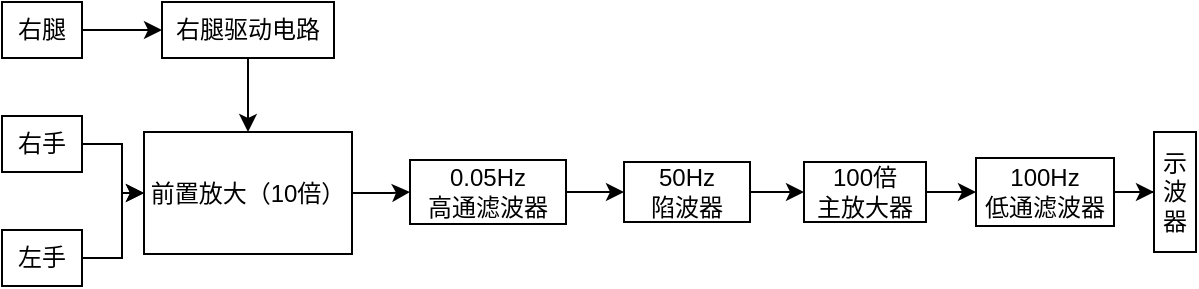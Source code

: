 <mxfile version="22.1.2" type="github">
  <diagram name="第 1 页" id="x5ycNyDfoJD97KXTtvuO">
    <mxGraphModel dx="842" dy="506" grid="0" gridSize="10" guides="1" tooltips="1" connect="1" arrows="1" fold="1" page="1" pageScale="1" pageWidth="827" pageHeight="1169" math="0" shadow="0">
      <root>
        <mxCell id="0" />
        <mxCell id="1" parent="0" />
        <mxCell id="P_WtD1KpSbewv5TmSZpe-9" value="示波器" style="rounded=0;whiteSpace=wrap;html=1;" vertex="1" parent="1">
          <mxGeometry x="693" y="388" width="21" height="60" as="geometry" />
        </mxCell>
        <mxCell id="P_WtD1KpSbewv5TmSZpe-28" value="" style="edgeStyle=orthogonalEdgeStyle;rounded=0;orthogonalLoop=1;jettySize=auto;html=1;" edge="1" parent="1" source="P_WtD1KpSbewv5TmSZpe-10" target="P_WtD1KpSbewv5TmSZpe-9">
          <mxGeometry relative="1" as="geometry" />
        </mxCell>
        <mxCell id="P_WtD1KpSbewv5TmSZpe-10" value="&lt;div&gt;100Hz&lt;/div&gt;&lt;div&gt;低通滤波器&lt;/div&gt;" style="rounded=0;whiteSpace=wrap;html=1;" vertex="1" parent="1">
          <mxGeometry x="604" y="401" width="69" height="34" as="geometry" />
        </mxCell>
        <mxCell id="P_WtD1KpSbewv5TmSZpe-27" value="" style="edgeStyle=orthogonalEdgeStyle;rounded=0;orthogonalLoop=1;jettySize=auto;html=1;" edge="1" parent="1" source="P_WtD1KpSbewv5TmSZpe-11" target="P_WtD1KpSbewv5TmSZpe-10">
          <mxGeometry relative="1" as="geometry" />
        </mxCell>
        <mxCell id="P_WtD1KpSbewv5TmSZpe-11" value="&lt;div&gt;100倍&lt;/div&gt;&lt;div&gt;主放大器&lt;/div&gt;" style="rounded=0;whiteSpace=wrap;html=1;" vertex="1" parent="1">
          <mxGeometry x="518" y="403" width="61" height="30" as="geometry" />
        </mxCell>
        <mxCell id="P_WtD1KpSbewv5TmSZpe-26" value="" style="edgeStyle=orthogonalEdgeStyle;rounded=0;orthogonalLoop=1;jettySize=auto;html=1;" edge="1" parent="1" source="P_WtD1KpSbewv5TmSZpe-12" target="P_WtD1KpSbewv5TmSZpe-11">
          <mxGeometry relative="1" as="geometry" />
        </mxCell>
        <mxCell id="P_WtD1KpSbewv5TmSZpe-12" value="&lt;div&gt;50Hz&lt;/div&gt;&lt;div&gt;陷波器&lt;br&gt;&lt;/div&gt;" style="rounded=0;whiteSpace=wrap;html=1;" vertex="1" parent="1">
          <mxGeometry x="428" y="403" width="63" height="30" as="geometry" />
        </mxCell>
        <mxCell id="P_WtD1KpSbewv5TmSZpe-25" value="" style="edgeStyle=orthogonalEdgeStyle;rounded=0;orthogonalLoop=1;jettySize=auto;html=1;" edge="1" parent="1" source="P_WtD1KpSbewv5TmSZpe-13" target="P_WtD1KpSbewv5TmSZpe-12">
          <mxGeometry relative="1" as="geometry" />
        </mxCell>
        <mxCell id="P_WtD1KpSbewv5TmSZpe-13" value="&lt;div&gt;0.05Hz&lt;/div&gt;&lt;div&gt;高通滤波器&lt;/div&gt;" style="rounded=0;whiteSpace=wrap;html=1;" vertex="1" parent="1">
          <mxGeometry x="321" y="402" width="78" height="32" as="geometry" />
        </mxCell>
        <mxCell id="P_WtD1KpSbewv5TmSZpe-24" value="" style="edgeStyle=orthogonalEdgeStyle;rounded=0;orthogonalLoop=1;jettySize=auto;html=1;" edge="1" parent="1" source="P_WtD1KpSbewv5TmSZpe-14" target="P_WtD1KpSbewv5TmSZpe-13">
          <mxGeometry relative="1" as="geometry" />
        </mxCell>
        <mxCell id="P_WtD1KpSbewv5TmSZpe-14" value="前置放大（10倍）" style="rounded=0;whiteSpace=wrap;html=1;" vertex="1" parent="1">
          <mxGeometry x="188" y="388" width="104" height="61" as="geometry" />
        </mxCell>
        <mxCell id="P_WtD1KpSbewv5TmSZpe-23" value="" style="edgeStyle=orthogonalEdgeStyle;rounded=0;orthogonalLoop=1;jettySize=auto;html=1;" edge="1" parent="1" source="P_WtD1KpSbewv5TmSZpe-15" target="P_WtD1KpSbewv5TmSZpe-14">
          <mxGeometry relative="1" as="geometry" />
        </mxCell>
        <mxCell id="P_WtD1KpSbewv5TmSZpe-15" value="右腿驱动电路" style="rounded=0;whiteSpace=wrap;html=1;" vertex="1" parent="1">
          <mxGeometry x="197" y="323" width="86" height="28" as="geometry" />
        </mxCell>
        <mxCell id="P_WtD1KpSbewv5TmSZpe-17" value="" style="edgeStyle=orthogonalEdgeStyle;rounded=0;orthogonalLoop=1;jettySize=auto;html=1;" edge="1" parent="1" source="P_WtD1KpSbewv5TmSZpe-16" target="P_WtD1KpSbewv5TmSZpe-15">
          <mxGeometry relative="1" as="geometry" />
        </mxCell>
        <mxCell id="P_WtD1KpSbewv5TmSZpe-16" value="右腿" style="rounded=0;whiteSpace=wrap;html=1;" vertex="1" parent="1">
          <mxGeometry x="117" y="323" width="40" height="28" as="geometry" />
        </mxCell>
        <mxCell id="P_WtD1KpSbewv5TmSZpe-21" value="" style="edgeStyle=orthogonalEdgeStyle;rounded=0;orthogonalLoop=1;jettySize=auto;html=1;" edge="1" parent="1" source="P_WtD1KpSbewv5TmSZpe-18" target="P_WtD1KpSbewv5TmSZpe-14">
          <mxGeometry relative="1" as="geometry" />
        </mxCell>
        <mxCell id="P_WtD1KpSbewv5TmSZpe-18" value="&lt;div&gt;右手&lt;br&gt;&lt;/div&gt;" style="rounded=0;whiteSpace=wrap;html=1;" vertex="1" parent="1">
          <mxGeometry x="117" y="380" width="40" height="28" as="geometry" />
        </mxCell>
        <mxCell id="P_WtD1KpSbewv5TmSZpe-22" value="" style="edgeStyle=orthogonalEdgeStyle;rounded=0;orthogonalLoop=1;jettySize=auto;html=1;" edge="1" parent="1" source="P_WtD1KpSbewv5TmSZpe-20" target="P_WtD1KpSbewv5TmSZpe-14">
          <mxGeometry relative="1" as="geometry" />
        </mxCell>
        <mxCell id="P_WtD1KpSbewv5TmSZpe-20" value="&lt;div&gt;左手&lt;br&gt;&lt;/div&gt;" style="rounded=0;whiteSpace=wrap;html=1;" vertex="1" parent="1">
          <mxGeometry x="117" y="437" width="40" height="28" as="geometry" />
        </mxCell>
      </root>
    </mxGraphModel>
  </diagram>
</mxfile>
